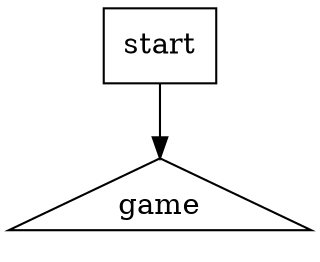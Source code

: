 digraph G {
    start [label="start", shape=box];
    game [label="game", shape=triangle];
    start -> game;
}